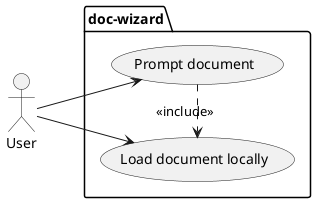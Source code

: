 @startuml
left to right direction

actor User as U

package doc-wizard {

	usecase "Load document locally" as LD
	usecase "Prompt document" as PD
}

U --> LD
U --> PD

PD .r-> LD : <<include>>

@enduml